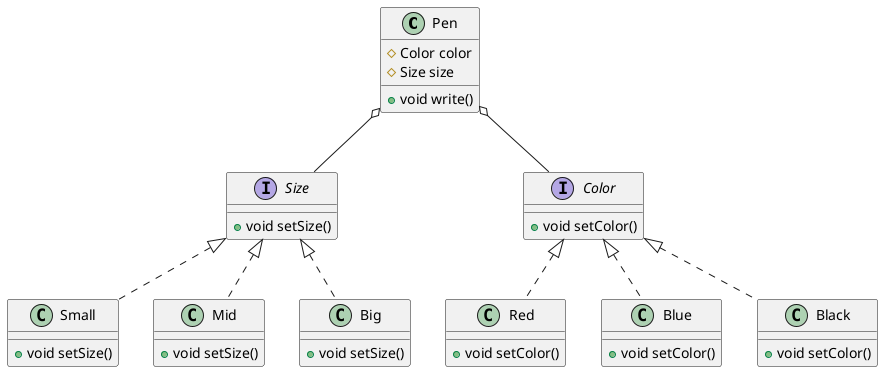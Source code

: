 @startuml

class Pen{
    # Color color
    # Size size 
    + void write()
}

interface Size {
    + void setSize()
}

interface Color {
    + void setColor()
}

class Small implements Size {
    + void setSize()
}

class Mid implements Size {
    + void setSize()
}

class Big implements Size {
    + void setSize()
}

class Red implements Color{
    + void setColor()
}

class Blue implements Color{
    + void setColor()
}

class Black implements Color{
    + void setColor()
}

Pen o-- Color
Pen o-- Size


@enduml
